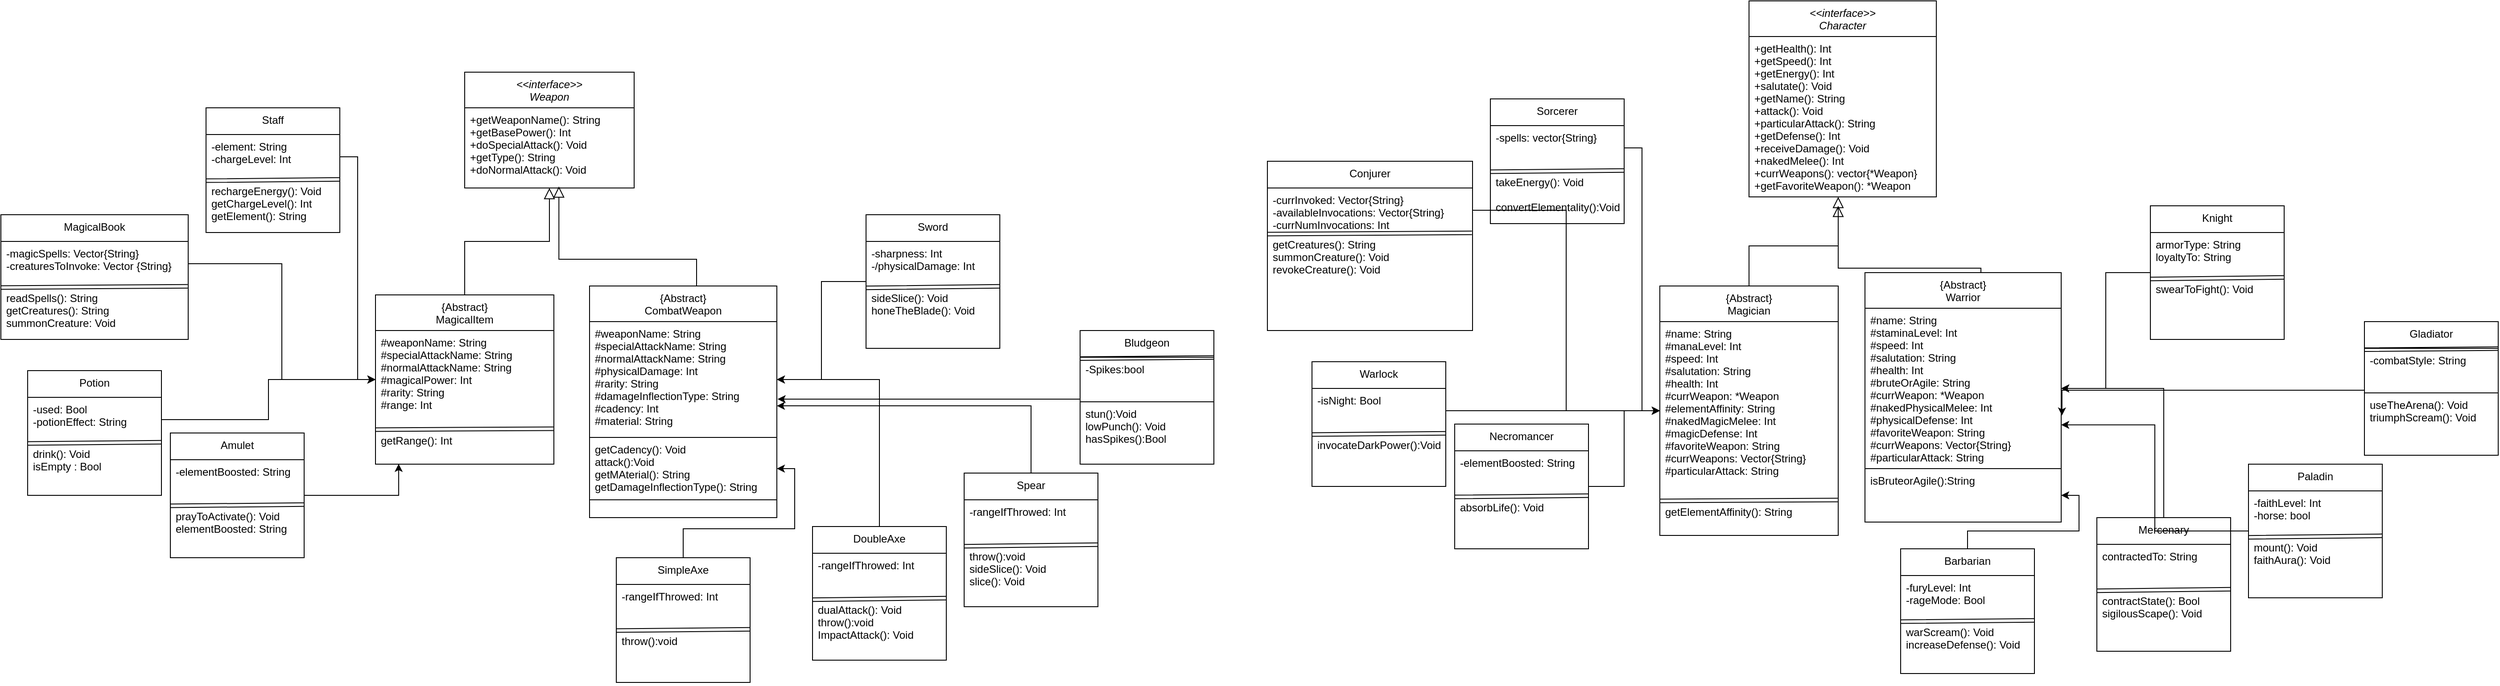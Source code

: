 <mxfile version="26.2.12">
  <diagram id="C5RBs43oDa-KdzZeNtuy" name="Page-1">
    <mxGraphModel dx="2889" dy="710" grid="1" gridSize="10" guides="1" tooltips="1" connect="1" arrows="1" fold="1" page="1" pageScale="1" pageWidth="827" pageHeight="1169" math="0" shadow="0">
      <root>
        <mxCell id="WIyWlLk6GJQsqaUBKTNV-0" />
        <mxCell id="WIyWlLk6GJQsqaUBKTNV-1" parent="WIyWlLk6GJQsqaUBKTNV-0" />
        <mxCell id="zkfFHV4jXpPFQw0GAbJ--0" value="&lt;&lt;interface&gt;&gt;&#xa;Weapon" style="swimlane;fontStyle=2;align=center;verticalAlign=top;childLayout=stackLayout;horizontal=1;startSize=40;horizontalStack=0;resizeParent=1;resizeLast=0;collapsible=1;marginBottom=0;rounded=0;shadow=0;strokeWidth=1;" parent="WIyWlLk6GJQsqaUBKTNV-1" vertex="1">
          <mxGeometry x="150" y="110" width="190" height="130" as="geometry">
            <mxRectangle x="230" y="140" width="160" height="26" as="alternateBounds" />
          </mxGeometry>
        </mxCell>
        <mxCell id="zkfFHV4jXpPFQw0GAbJ--1" value="+getWeaponName(): String&#xa;+getBasePower(): Int&#xa;+doSpecialAttack(): Void&#xa;+getType(): String&#xa;+doNormalAttack(): Void" style="text;align=left;verticalAlign=top;spacingLeft=4;spacingRight=4;overflow=hidden;rotatable=0;points=[[0,0.5],[1,0.5]];portConstraint=eastwest;" parent="zkfFHV4jXpPFQw0GAbJ--0" vertex="1">
          <mxGeometry y="40" width="190" height="90" as="geometry" />
        </mxCell>
        <mxCell id="zkfFHV4jXpPFQw0GAbJ--6" value="{Abstract}&#xa;MagicalItem" style="swimlane;fontStyle=0;align=center;verticalAlign=top;childLayout=stackLayout;horizontal=1;startSize=40;horizontalStack=0;resizeParent=1;resizeLast=0;collapsible=1;marginBottom=0;rounded=0;shadow=0;strokeWidth=1;" parent="WIyWlLk6GJQsqaUBKTNV-1" vertex="1">
          <mxGeometry x="50" y="360" width="200" height="190" as="geometry">
            <mxRectangle x="130" y="380" width="160" height="26" as="alternateBounds" />
          </mxGeometry>
        </mxCell>
        <mxCell id="zkfFHV4jXpPFQw0GAbJ--8" value="#weaponName: String&#xa;#specialAttackName: String&#xa;#normalAttackName: String&#xa;#magicalPower: Int&#xa;#rarity: String&#xa;#range: Int&#xa;" style="text;align=left;verticalAlign=top;spacingLeft=4;spacingRight=4;overflow=hidden;rotatable=0;points=[[0,0.5],[1,0.5]];portConstraint=eastwest;rounded=0;shadow=0;html=0;" parent="zkfFHV4jXpPFQw0GAbJ--6" vertex="1">
          <mxGeometry y="40" width="200" height="110" as="geometry" />
        </mxCell>
        <mxCell id="fiHjf8CpsCOwkjGCvEwX-5" value="" style="shape=link;html=1;rounded=0;entryX=0.997;entryY=0.006;entryDx=0;entryDy=0;entryPerimeter=0;exitX=0;exitY=0.03;exitDx=0;exitDy=0;exitPerimeter=0;" edge="1" parent="zkfFHV4jXpPFQw0GAbJ--6" source="fiHjf8CpsCOwkjGCvEwX-4" target="fiHjf8CpsCOwkjGCvEwX-4">
          <mxGeometry width="100" relative="1" as="geometry">
            <mxPoint x="30" y="149" as="sourcePoint" />
            <mxPoint x="130" y="149" as="targetPoint" />
          </mxGeometry>
        </mxCell>
        <mxCell id="fiHjf8CpsCOwkjGCvEwX-4" value="getRange(): Int" style="text;align=left;verticalAlign=top;spacingLeft=4;spacingRight=4;overflow=hidden;rotatable=0;points=[[0,0.5],[1,0.5]];portConstraint=eastwest;rounded=0;shadow=0;html=0;" vertex="1" parent="zkfFHV4jXpPFQw0GAbJ--6">
          <mxGeometry y="150" width="200" height="40" as="geometry" />
        </mxCell>
        <mxCell id="zkfFHV4jXpPFQw0GAbJ--12" value="" style="endArrow=block;endSize=10;endFill=0;shadow=0;strokeWidth=1;rounded=0;curved=0;edgeStyle=elbowEdgeStyle;elbow=vertical;" parent="WIyWlLk6GJQsqaUBKTNV-1" source="zkfFHV4jXpPFQw0GAbJ--6" target="zkfFHV4jXpPFQw0GAbJ--0" edge="1">
          <mxGeometry width="160" relative="1" as="geometry">
            <mxPoint x="200" y="203" as="sourcePoint" />
            <mxPoint x="200" y="203" as="targetPoint" />
          </mxGeometry>
        </mxCell>
        <mxCell id="zkfFHV4jXpPFQw0GAbJ--16" value="" style="endArrow=block;endSize=10;endFill=0;shadow=0;strokeWidth=1;rounded=0;curved=0;edgeStyle=elbowEdgeStyle;elbow=vertical;entryX=0.556;entryY=0.981;entryDx=0;entryDy=0;entryPerimeter=0;" parent="WIyWlLk6GJQsqaUBKTNV-1" target="zkfFHV4jXpPFQw0GAbJ--1" edge="1">
          <mxGeometry width="160" relative="1" as="geometry">
            <mxPoint x="410" y="360" as="sourcePoint" />
            <mxPoint x="310" y="271" as="targetPoint" />
            <Array as="points">
              <mxPoint x="300" y="320" />
            </Array>
          </mxGeometry>
        </mxCell>
        <mxCell id="fiHjf8CpsCOwkjGCvEwX-1" value="{Abstract}&#xa;CombatWeapon" style="swimlane;fontStyle=0;align=center;verticalAlign=top;childLayout=stackLayout;horizontal=1;startSize=40;horizontalStack=0;resizeParent=1;resizeLast=0;collapsible=1;marginBottom=0;rounded=0;shadow=0;strokeWidth=1;" vertex="1" parent="WIyWlLk6GJQsqaUBKTNV-1">
          <mxGeometry x="290" y="350" width="210" height="260" as="geometry">
            <mxRectangle x="130" y="380" width="160" height="26" as="alternateBounds" />
          </mxGeometry>
        </mxCell>
        <mxCell id="fiHjf8CpsCOwkjGCvEwX-2" value="#weaponName: String&#xa;#specialAttackName: String&#xa;#normalAttackName: String&#xa;#physicalDamage: Int&#xa;#rarity: String&#xa;#damageInflectionType: String&#xa;#cadency: Int&#xa;#material: String&#xa;" style="text;align=left;verticalAlign=top;spacingLeft=4;spacingRight=4;overflow=hidden;rotatable=0;points=[[0,0.5],[1,0.5]];portConstraint=eastwest;rounded=0;shadow=0;html=0;" vertex="1" parent="fiHjf8CpsCOwkjGCvEwX-1">
          <mxGeometry y="40" width="210" height="130" as="geometry" />
        </mxCell>
        <mxCell id="fiHjf8CpsCOwkjGCvEwX-6" value="getCadency(): Void&#xa;attack():Void&#xa;getMAterial(): String&#xa;getDamageInflectionType(): String&#xa;" style="text;align=left;verticalAlign=top;spacingLeft=4;spacingRight=4;overflow=hidden;rotatable=0;points=[[0,0.5],[1,0.5]];portConstraint=eastwest;rounded=0;shadow=0;html=0;strokeColor=default;" vertex="1" parent="fiHjf8CpsCOwkjGCvEwX-1">
          <mxGeometry y="170" width="210" height="70" as="geometry" />
        </mxCell>
        <mxCell id="fiHjf8CpsCOwkjGCvEwX-7" value="Staff" style="swimlane;fontStyle=0;align=center;verticalAlign=top;childLayout=stackLayout;horizontal=1;startSize=30;horizontalStack=0;resizeParent=1;resizeLast=0;collapsible=1;marginBottom=0;rounded=0;shadow=0;strokeWidth=1;" vertex="1" parent="WIyWlLk6GJQsqaUBKTNV-1">
          <mxGeometry x="-140" y="150" width="150" height="140" as="geometry">
            <mxRectangle x="130" y="380" width="160" height="26" as="alternateBounds" />
          </mxGeometry>
        </mxCell>
        <mxCell id="fiHjf8CpsCOwkjGCvEwX-8" value="-element: String&#xa;-chargeLevel: Int" style="text;align=left;verticalAlign=top;spacingLeft=4;spacingRight=4;overflow=hidden;rotatable=0;points=[[0,0.5],[1,0.5]];portConstraint=eastwest;rounded=0;shadow=0;html=0;" vertex="1" parent="fiHjf8CpsCOwkjGCvEwX-7">
          <mxGeometry y="30" width="150" height="50" as="geometry" />
        </mxCell>
        <mxCell id="fiHjf8CpsCOwkjGCvEwX-9" value="" style="shape=link;html=1;rounded=0;entryX=0.997;entryY=0.006;entryDx=0;entryDy=0;entryPerimeter=0;exitX=0;exitY=0.03;exitDx=0;exitDy=0;exitPerimeter=0;" edge="1" parent="fiHjf8CpsCOwkjGCvEwX-7" source="fiHjf8CpsCOwkjGCvEwX-10" target="fiHjf8CpsCOwkjGCvEwX-10">
          <mxGeometry width="100" relative="1" as="geometry">
            <mxPoint x="30" y="149" as="sourcePoint" />
            <mxPoint x="130" y="149" as="targetPoint" />
          </mxGeometry>
        </mxCell>
        <mxCell id="fiHjf8CpsCOwkjGCvEwX-10" value="rechargeEnergy(): Void&#xa;getChargeLevel(): Int&#xa;getElement(): String&#xa;" style="text;align=left;verticalAlign=top;spacingLeft=4;spacingRight=4;overflow=hidden;rotatable=0;points=[[0,0.5],[1,0.5]];portConstraint=eastwest;rounded=0;shadow=0;html=0;" vertex="1" parent="fiHjf8CpsCOwkjGCvEwX-7">
          <mxGeometry y="80" width="150" height="60" as="geometry" />
        </mxCell>
        <mxCell id="fiHjf8CpsCOwkjGCvEwX-11" style="edgeStyle=orthogonalEdgeStyle;rounded=0;orthogonalLoop=1;jettySize=auto;html=1;entryX=0;entryY=0.5;entryDx=0;entryDy=0;" edge="1" parent="WIyWlLk6GJQsqaUBKTNV-1" source="fiHjf8CpsCOwkjGCvEwX-8" target="zkfFHV4jXpPFQw0GAbJ--8">
          <mxGeometry relative="1" as="geometry" />
        </mxCell>
        <mxCell id="fiHjf8CpsCOwkjGCvEwX-12" value="MagicalBook" style="swimlane;fontStyle=0;align=center;verticalAlign=top;childLayout=stackLayout;horizontal=1;startSize=30;horizontalStack=0;resizeParent=1;resizeLast=0;collapsible=1;marginBottom=0;rounded=0;shadow=0;strokeWidth=1;" vertex="1" parent="WIyWlLk6GJQsqaUBKTNV-1">
          <mxGeometry x="-370" y="270" width="210" height="140" as="geometry">
            <mxRectangle x="130" y="380" width="160" height="26" as="alternateBounds" />
          </mxGeometry>
        </mxCell>
        <mxCell id="fiHjf8CpsCOwkjGCvEwX-13" value="-magicSpells: Vector{String}&#xa;-creaturesToInvoke: Vector {String}" style="text;align=left;verticalAlign=top;spacingLeft=4;spacingRight=4;overflow=hidden;rotatable=0;points=[[0,0.5],[1,0.5]];portConstraint=eastwest;rounded=0;shadow=0;html=0;" vertex="1" parent="fiHjf8CpsCOwkjGCvEwX-12">
          <mxGeometry y="30" width="210" height="50" as="geometry" />
        </mxCell>
        <mxCell id="fiHjf8CpsCOwkjGCvEwX-14" value="" style="shape=link;html=1;rounded=0;entryX=0.997;entryY=0.006;entryDx=0;entryDy=0;entryPerimeter=0;exitX=0;exitY=0.03;exitDx=0;exitDy=0;exitPerimeter=0;" edge="1" parent="fiHjf8CpsCOwkjGCvEwX-12" source="fiHjf8CpsCOwkjGCvEwX-15" target="fiHjf8CpsCOwkjGCvEwX-15">
          <mxGeometry width="100" relative="1" as="geometry">
            <mxPoint x="30" y="149" as="sourcePoint" />
            <mxPoint x="130" y="149" as="targetPoint" />
          </mxGeometry>
        </mxCell>
        <mxCell id="fiHjf8CpsCOwkjGCvEwX-15" value="readSpells(): String&#xa;getCreatures(): String&#xa;summonCreature: Void&#xa;" style="text;align=left;verticalAlign=top;spacingLeft=4;spacingRight=4;overflow=hidden;rotatable=0;points=[[0,0.5],[1,0.5]];portConstraint=eastwest;rounded=0;shadow=0;html=0;" vertex="1" parent="fiHjf8CpsCOwkjGCvEwX-12">
          <mxGeometry y="80" width="210" height="60" as="geometry" />
        </mxCell>
        <mxCell id="fiHjf8CpsCOwkjGCvEwX-16" value="Potion" style="swimlane;fontStyle=0;align=center;verticalAlign=top;childLayout=stackLayout;horizontal=1;startSize=30;horizontalStack=0;resizeParent=1;resizeLast=0;collapsible=1;marginBottom=0;rounded=0;shadow=0;strokeWidth=1;" vertex="1" parent="WIyWlLk6GJQsqaUBKTNV-1">
          <mxGeometry x="-340" y="445" width="150" height="140" as="geometry">
            <mxRectangle x="130" y="380" width="160" height="26" as="alternateBounds" />
          </mxGeometry>
        </mxCell>
        <mxCell id="fiHjf8CpsCOwkjGCvEwX-17" value="-used: Bool&#xa;-potionEffect: String" style="text;align=left;verticalAlign=top;spacingLeft=4;spacingRight=4;overflow=hidden;rotatable=0;points=[[0,0.5],[1,0.5]];portConstraint=eastwest;rounded=0;shadow=0;html=0;" vertex="1" parent="fiHjf8CpsCOwkjGCvEwX-16">
          <mxGeometry y="30" width="150" height="50" as="geometry" />
        </mxCell>
        <mxCell id="fiHjf8CpsCOwkjGCvEwX-18" value="" style="shape=link;html=1;rounded=0;entryX=0.997;entryY=0.006;entryDx=0;entryDy=0;entryPerimeter=0;exitX=0;exitY=0.03;exitDx=0;exitDy=0;exitPerimeter=0;" edge="1" parent="fiHjf8CpsCOwkjGCvEwX-16" source="fiHjf8CpsCOwkjGCvEwX-19" target="fiHjf8CpsCOwkjGCvEwX-19">
          <mxGeometry width="100" relative="1" as="geometry">
            <mxPoint x="30" y="149" as="sourcePoint" />
            <mxPoint x="130" y="149" as="targetPoint" />
          </mxGeometry>
        </mxCell>
        <mxCell id="fiHjf8CpsCOwkjGCvEwX-19" value="drink(): Void&#xa;isEmpty : Bool" style="text;align=left;verticalAlign=top;spacingLeft=4;spacingRight=4;overflow=hidden;rotatable=0;points=[[0,0.5],[1,0.5]];portConstraint=eastwest;rounded=0;shadow=0;html=0;" vertex="1" parent="fiHjf8CpsCOwkjGCvEwX-16">
          <mxGeometry y="80" width="150" height="60" as="geometry" />
        </mxCell>
        <mxCell id="fiHjf8CpsCOwkjGCvEwX-30" style="edgeStyle=orthogonalEdgeStyle;rounded=0;orthogonalLoop=1;jettySize=auto;html=1;entryX=0.13;entryY=0.992;entryDx=0;entryDy=0;entryPerimeter=0;" edge="1" parent="WIyWlLk6GJQsqaUBKTNV-1" source="fiHjf8CpsCOwkjGCvEwX-20" target="fiHjf8CpsCOwkjGCvEwX-4">
          <mxGeometry relative="1" as="geometry">
            <mxPoint x="130" y="560" as="targetPoint" />
          </mxGeometry>
        </mxCell>
        <mxCell id="fiHjf8CpsCOwkjGCvEwX-20" value="Amulet" style="swimlane;fontStyle=0;align=center;verticalAlign=top;childLayout=stackLayout;horizontal=1;startSize=30;horizontalStack=0;resizeParent=1;resizeLast=0;collapsible=1;marginBottom=0;rounded=0;shadow=0;strokeWidth=1;" vertex="1" parent="WIyWlLk6GJQsqaUBKTNV-1">
          <mxGeometry x="-180" y="515" width="150" height="140" as="geometry">
            <mxRectangle x="130" y="380" width="160" height="26" as="alternateBounds" />
          </mxGeometry>
        </mxCell>
        <mxCell id="fiHjf8CpsCOwkjGCvEwX-21" value="-elementBoosted: String" style="text;align=left;verticalAlign=top;spacingLeft=4;spacingRight=4;overflow=hidden;rotatable=0;points=[[0,0.5],[1,0.5]];portConstraint=eastwest;rounded=0;shadow=0;html=0;" vertex="1" parent="fiHjf8CpsCOwkjGCvEwX-20">
          <mxGeometry y="30" width="150" height="50" as="geometry" />
        </mxCell>
        <mxCell id="fiHjf8CpsCOwkjGCvEwX-22" value="" style="shape=link;html=1;rounded=0;entryX=0.997;entryY=0.006;entryDx=0;entryDy=0;entryPerimeter=0;exitX=0;exitY=0.03;exitDx=0;exitDy=0;exitPerimeter=0;" edge="1" parent="fiHjf8CpsCOwkjGCvEwX-20" source="fiHjf8CpsCOwkjGCvEwX-23" target="fiHjf8CpsCOwkjGCvEwX-23">
          <mxGeometry width="100" relative="1" as="geometry">
            <mxPoint x="30" y="149" as="sourcePoint" />
            <mxPoint x="130" y="149" as="targetPoint" />
          </mxGeometry>
        </mxCell>
        <mxCell id="fiHjf8CpsCOwkjGCvEwX-23" value="prayToActivate(): Void&#xa;elementBoosted: String" style="text;align=left;verticalAlign=top;spacingLeft=4;spacingRight=4;overflow=hidden;rotatable=0;points=[[0,0.5],[1,0.5]];portConstraint=eastwest;rounded=0;shadow=0;html=0;" vertex="1" parent="fiHjf8CpsCOwkjGCvEwX-20">
          <mxGeometry y="80" width="150" height="60" as="geometry" />
        </mxCell>
        <mxCell id="fiHjf8CpsCOwkjGCvEwX-54" value="" style="edgeStyle=orthogonalEdgeStyle;rounded=0;orthogonalLoop=1;jettySize=auto;html=1;" edge="1" parent="WIyWlLk6GJQsqaUBKTNV-1" source="fiHjf8CpsCOwkjGCvEwX-24" target="fiHjf8CpsCOwkjGCvEwX-6">
          <mxGeometry relative="1" as="geometry" />
        </mxCell>
        <mxCell id="fiHjf8CpsCOwkjGCvEwX-24" value="SimpleAxe" style="swimlane;fontStyle=0;align=center;verticalAlign=top;childLayout=stackLayout;horizontal=1;startSize=30;horizontalStack=0;resizeParent=1;resizeLast=0;collapsible=1;marginBottom=0;rounded=0;shadow=0;strokeWidth=1;" vertex="1" parent="WIyWlLk6GJQsqaUBKTNV-1">
          <mxGeometry x="320" y="655" width="150" height="140" as="geometry">
            <mxRectangle x="130" y="380" width="160" height="26" as="alternateBounds" />
          </mxGeometry>
        </mxCell>
        <mxCell id="fiHjf8CpsCOwkjGCvEwX-25" value="-rangeIfThrowed: Int" style="text;align=left;verticalAlign=top;spacingLeft=4;spacingRight=4;overflow=hidden;rotatable=0;points=[[0,0.5],[1,0.5]];portConstraint=eastwest;rounded=0;shadow=0;html=0;" vertex="1" parent="fiHjf8CpsCOwkjGCvEwX-24">
          <mxGeometry y="30" width="150" height="50" as="geometry" />
        </mxCell>
        <mxCell id="fiHjf8CpsCOwkjGCvEwX-26" value="" style="shape=link;html=1;rounded=0;entryX=0.997;entryY=0.006;entryDx=0;entryDy=0;entryPerimeter=0;exitX=0;exitY=0.03;exitDx=0;exitDy=0;exitPerimeter=0;" edge="1" parent="fiHjf8CpsCOwkjGCvEwX-24" source="fiHjf8CpsCOwkjGCvEwX-27" target="fiHjf8CpsCOwkjGCvEwX-27">
          <mxGeometry width="100" relative="1" as="geometry">
            <mxPoint x="30" y="149" as="sourcePoint" />
            <mxPoint x="130" y="149" as="targetPoint" />
          </mxGeometry>
        </mxCell>
        <mxCell id="fiHjf8CpsCOwkjGCvEwX-27" value="throw():void&#xa;" style="text;align=left;verticalAlign=top;spacingLeft=4;spacingRight=4;overflow=hidden;rotatable=0;points=[[0,0.5],[1,0.5]];portConstraint=eastwest;rounded=0;shadow=0;html=0;" vertex="1" parent="fiHjf8CpsCOwkjGCvEwX-24">
          <mxGeometry y="80" width="150" height="60" as="geometry" />
        </mxCell>
        <mxCell id="fiHjf8CpsCOwkjGCvEwX-28" style="edgeStyle=orthogonalEdgeStyle;rounded=0;orthogonalLoop=1;jettySize=auto;html=1;entryX=0;entryY=0.5;entryDx=0;entryDy=0;" edge="1" parent="WIyWlLk6GJQsqaUBKTNV-1" source="fiHjf8CpsCOwkjGCvEwX-13" target="zkfFHV4jXpPFQw0GAbJ--8">
          <mxGeometry relative="1" as="geometry" />
        </mxCell>
        <mxCell id="fiHjf8CpsCOwkjGCvEwX-29" style="edgeStyle=orthogonalEdgeStyle;rounded=0;orthogonalLoop=1;jettySize=auto;html=1;entryX=0;entryY=0.5;entryDx=0;entryDy=0;" edge="1" parent="WIyWlLk6GJQsqaUBKTNV-1" source="fiHjf8CpsCOwkjGCvEwX-17" target="zkfFHV4jXpPFQw0GAbJ--8">
          <mxGeometry relative="1" as="geometry" />
        </mxCell>
        <mxCell id="fiHjf8CpsCOwkjGCvEwX-36" style="edgeStyle=orthogonalEdgeStyle;rounded=0;orthogonalLoop=1;jettySize=auto;html=1;" edge="1" parent="WIyWlLk6GJQsqaUBKTNV-1" source="fiHjf8CpsCOwkjGCvEwX-32" target="fiHjf8CpsCOwkjGCvEwX-2">
          <mxGeometry relative="1" as="geometry" />
        </mxCell>
        <mxCell id="fiHjf8CpsCOwkjGCvEwX-32" value="DoubleAxe" style="swimlane;fontStyle=0;align=center;verticalAlign=top;childLayout=stackLayout;horizontal=1;startSize=30;horizontalStack=0;resizeParent=1;resizeLast=0;collapsible=1;marginBottom=0;rounded=0;shadow=0;strokeWidth=1;" vertex="1" parent="WIyWlLk6GJQsqaUBKTNV-1">
          <mxGeometry x="540" y="620" width="150" height="150" as="geometry">
            <mxRectangle x="130" y="380" width="160" height="26" as="alternateBounds" />
          </mxGeometry>
        </mxCell>
        <mxCell id="fiHjf8CpsCOwkjGCvEwX-33" value="-rangeIfThrowed: Int" style="text;align=left;verticalAlign=top;spacingLeft=4;spacingRight=4;overflow=hidden;rotatable=0;points=[[0,0.5],[1,0.5]];portConstraint=eastwest;rounded=0;shadow=0;html=0;" vertex="1" parent="fiHjf8CpsCOwkjGCvEwX-32">
          <mxGeometry y="30" width="150" height="50" as="geometry" />
        </mxCell>
        <mxCell id="fiHjf8CpsCOwkjGCvEwX-34" value="" style="shape=link;html=1;rounded=0;entryX=0.997;entryY=0.006;entryDx=0;entryDy=0;entryPerimeter=0;exitX=0;exitY=0.03;exitDx=0;exitDy=0;exitPerimeter=0;" edge="1" parent="fiHjf8CpsCOwkjGCvEwX-32" source="fiHjf8CpsCOwkjGCvEwX-35" target="fiHjf8CpsCOwkjGCvEwX-35">
          <mxGeometry width="100" relative="1" as="geometry">
            <mxPoint x="30" y="149" as="sourcePoint" />
            <mxPoint x="130" y="149" as="targetPoint" />
          </mxGeometry>
        </mxCell>
        <mxCell id="fiHjf8CpsCOwkjGCvEwX-35" value="dualAttack(): Void&#xa;throw():void&#xa;ImpactAttack(): Void&#xa;" style="text;align=left;verticalAlign=top;spacingLeft=4;spacingRight=4;overflow=hidden;rotatable=0;points=[[0,0.5],[1,0.5]];portConstraint=eastwest;rounded=0;shadow=0;html=0;" vertex="1" parent="fiHjf8CpsCOwkjGCvEwX-32">
          <mxGeometry y="80" width="150" height="70" as="geometry" />
        </mxCell>
        <mxCell id="fiHjf8CpsCOwkjGCvEwX-42" style="edgeStyle=orthogonalEdgeStyle;rounded=0;orthogonalLoop=1;jettySize=auto;html=1;entryX=1;entryY=0.5;entryDx=0;entryDy=0;" edge="1" parent="WIyWlLk6GJQsqaUBKTNV-1" source="fiHjf8CpsCOwkjGCvEwX-37" target="fiHjf8CpsCOwkjGCvEwX-2">
          <mxGeometry relative="1" as="geometry" />
        </mxCell>
        <mxCell id="fiHjf8CpsCOwkjGCvEwX-37" value="Sword" style="swimlane;fontStyle=0;align=center;verticalAlign=top;childLayout=stackLayout;horizontal=1;startSize=30;horizontalStack=0;resizeParent=1;resizeLast=0;collapsible=1;marginBottom=0;rounded=0;shadow=0;strokeWidth=1;" vertex="1" parent="WIyWlLk6GJQsqaUBKTNV-1">
          <mxGeometry x="600" y="270" width="150" height="150" as="geometry">
            <mxRectangle x="130" y="380" width="160" height="26" as="alternateBounds" />
          </mxGeometry>
        </mxCell>
        <mxCell id="fiHjf8CpsCOwkjGCvEwX-38" value="-sharpness: Int&#xa;-/physicalDamage: Int" style="text;align=left;verticalAlign=top;spacingLeft=4;spacingRight=4;overflow=hidden;rotatable=0;points=[[0,0.5],[1,0.5]];portConstraint=eastwest;rounded=0;shadow=0;html=0;" vertex="1" parent="fiHjf8CpsCOwkjGCvEwX-37">
          <mxGeometry y="30" width="150" height="50" as="geometry" />
        </mxCell>
        <mxCell id="fiHjf8CpsCOwkjGCvEwX-39" value="" style="shape=link;html=1;rounded=0;entryX=0.997;entryY=0.006;entryDx=0;entryDy=0;entryPerimeter=0;exitX=0;exitY=0.03;exitDx=0;exitDy=0;exitPerimeter=0;" edge="1" parent="fiHjf8CpsCOwkjGCvEwX-37" source="fiHjf8CpsCOwkjGCvEwX-40" target="fiHjf8CpsCOwkjGCvEwX-40">
          <mxGeometry width="100" relative="1" as="geometry">
            <mxPoint x="30" y="149" as="sourcePoint" />
            <mxPoint x="130" y="149" as="targetPoint" />
          </mxGeometry>
        </mxCell>
        <mxCell id="fiHjf8CpsCOwkjGCvEwX-40" value="sideSlice(): Void&#xa;honeTheBlade(): Void&#xa;" style="text;align=left;verticalAlign=top;spacingLeft=4;spacingRight=4;overflow=hidden;rotatable=0;points=[[0,0.5],[1,0.5]];portConstraint=eastwest;rounded=0;shadow=0;html=0;" vertex="1" parent="fiHjf8CpsCOwkjGCvEwX-37">
          <mxGeometry y="80" width="150" height="70" as="geometry" />
        </mxCell>
        <mxCell id="fiHjf8CpsCOwkjGCvEwX-44" value="Spear" style="swimlane;fontStyle=0;align=center;verticalAlign=top;childLayout=stackLayout;horizontal=1;startSize=30;horizontalStack=0;resizeParent=1;resizeLast=0;collapsible=1;marginBottom=0;rounded=0;shadow=0;strokeWidth=1;" vertex="1" parent="WIyWlLk6GJQsqaUBKTNV-1">
          <mxGeometry x="710" y="560" width="150" height="150" as="geometry">
            <mxRectangle x="130" y="380" width="160" height="26" as="alternateBounds" />
          </mxGeometry>
        </mxCell>
        <mxCell id="fiHjf8CpsCOwkjGCvEwX-45" value="-rangeIfThrowed: Int&#xa;" style="text;align=left;verticalAlign=top;spacingLeft=4;spacingRight=4;overflow=hidden;rotatable=0;points=[[0,0.5],[1,0.5]];portConstraint=eastwest;rounded=0;shadow=0;html=0;" vertex="1" parent="fiHjf8CpsCOwkjGCvEwX-44">
          <mxGeometry y="30" width="150" height="50" as="geometry" />
        </mxCell>
        <mxCell id="fiHjf8CpsCOwkjGCvEwX-46" value="" style="shape=link;html=1;rounded=0;entryX=0.997;entryY=0.006;entryDx=0;entryDy=0;entryPerimeter=0;exitX=0;exitY=0.03;exitDx=0;exitDy=0;exitPerimeter=0;" edge="1" parent="fiHjf8CpsCOwkjGCvEwX-44" source="fiHjf8CpsCOwkjGCvEwX-47" target="fiHjf8CpsCOwkjGCvEwX-47">
          <mxGeometry width="100" relative="1" as="geometry">
            <mxPoint x="30" y="149" as="sourcePoint" />
            <mxPoint x="130" y="149" as="targetPoint" />
          </mxGeometry>
        </mxCell>
        <mxCell id="fiHjf8CpsCOwkjGCvEwX-47" value="throw():void&#xa;sideSlice(): Void&#xa;slice(): Void&#xa;" style="text;align=left;verticalAlign=top;spacingLeft=4;spacingRight=4;overflow=hidden;rotatable=0;points=[[0,0.5],[1,0.5]];portConstraint=eastwest;rounded=0;shadow=0;html=0;" vertex="1" parent="fiHjf8CpsCOwkjGCvEwX-44">
          <mxGeometry y="80" width="150" height="70" as="geometry" />
        </mxCell>
        <mxCell id="fiHjf8CpsCOwkjGCvEwX-48" style="edgeStyle=orthogonalEdgeStyle;rounded=0;orthogonalLoop=1;jettySize=auto;html=1;entryX=1;entryY=0.727;entryDx=0;entryDy=0;entryPerimeter=0;" edge="1" parent="WIyWlLk6GJQsqaUBKTNV-1" source="fiHjf8CpsCOwkjGCvEwX-44" target="fiHjf8CpsCOwkjGCvEwX-2">
          <mxGeometry relative="1" as="geometry" />
        </mxCell>
        <mxCell id="fiHjf8CpsCOwkjGCvEwX-49" value="Bludgeon" style="swimlane;fontStyle=0;align=center;verticalAlign=top;childLayout=stackLayout;horizontal=1;startSize=30;horizontalStack=0;resizeParent=1;resizeLast=0;collapsible=1;marginBottom=0;rounded=0;shadow=0;strokeWidth=1;" vertex="1" parent="WIyWlLk6GJQsqaUBKTNV-1">
          <mxGeometry x="840" y="400" width="150" height="150" as="geometry">
            <mxRectangle x="130" y="380" width="160" height="26" as="alternateBounds" />
          </mxGeometry>
        </mxCell>
        <mxCell id="fiHjf8CpsCOwkjGCvEwX-51" value="" style="shape=link;html=1;rounded=0;entryX=0.997;entryY=0.006;entryDx=0;entryDy=0;entryPerimeter=0;exitX=0;exitY=0.03;exitDx=0;exitDy=0;exitPerimeter=0;" edge="1" parent="fiHjf8CpsCOwkjGCvEwX-49" source="fiHjf8CpsCOwkjGCvEwX-52" target="fiHjf8CpsCOwkjGCvEwX-52">
          <mxGeometry width="100" relative="1" as="geometry">
            <mxPoint x="30" y="149" as="sourcePoint" />
            <mxPoint x="130" y="149" as="targetPoint" />
          </mxGeometry>
        </mxCell>
        <mxCell id="fiHjf8CpsCOwkjGCvEwX-52" value="-Spikes:bool" style="text;align=left;verticalAlign=top;spacingLeft=4;spacingRight=4;overflow=hidden;rotatable=0;points=[[0,0.5],[1,0.5]];portConstraint=eastwest;rounded=0;shadow=0;html=0;" vertex="1" parent="fiHjf8CpsCOwkjGCvEwX-49">
          <mxGeometry y="30" width="150" height="50" as="geometry" />
        </mxCell>
        <mxCell id="fiHjf8CpsCOwkjGCvEwX-57" value="stun():Void&#xa;lowPunch(): Void&#xa;hasSpikes():Bool&#xa;" style="text;align=left;verticalAlign=top;spacingLeft=4;spacingRight=4;overflow=hidden;rotatable=0;points=[[0,0.5],[1,0.5]];portConstraint=eastwest;rounded=0;shadow=0;html=0;strokeColor=default;" vertex="1" parent="fiHjf8CpsCOwkjGCvEwX-49">
          <mxGeometry y="80" width="150" height="70" as="geometry" />
        </mxCell>
        <mxCell id="fiHjf8CpsCOwkjGCvEwX-56" style="edgeStyle=orthogonalEdgeStyle;rounded=0;orthogonalLoop=1;jettySize=auto;html=1;entryX=1.004;entryY=0.669;entryDx=0;entryDy=0;entryPerimeter=0;" edge="1" parent="WIyWlLk6GJQsqaUBKTNV-1" source="fiHjf8CpsCOwkjGCvEwX-49" target="fiHjf8CpsCOwkjGCvEwX-2">
          <mxGeometry relative="1" as="geometry">
            <Array as="points">
              <mxPoint x="810" y="477" />
              <mxPoint x="810" y="477" />
            </Array>
          </mxGeometry>
        </mxCell>
        <mxCell id="fiHjf8CpsCOwkjGCvEwX-58" value="&lt;&lt;interface&gt;&gt;&#xa;Character" style="swimlane;fontStyle=2;align=center;verticalAlign=top;childLayout=stackLayout;horizontal=1;startSize=40;horizontalStack=0;resizeParent=1;resizeLast=0;collapsible=1;marginBottom=0;rounded=0;shadow=0;strokeWidth=1;" vertex="1" parent="WIyWlLk6GJQsqaUBKTNV-1">
          <mxGeometry x="1590" y="30" width="210" height="220" as="geometry">
            <mxRectangle x="230" y="140" width="160" height="26" as="alternateBounds" />
          </mxGeometry>
        </mxCell>
        <mxCell id="fiHjf8CpsCOwkjGCvEwX-59" value="+getHealth(): Int&#xa;+getSpeed(): Int&#xa;+getEnergy(): Int&#xa;+salutate(): Void&#xa;+getName(): String&#xa;+attack(): Void&#xa;+particularAttack(): String&#xa;+getDefense(): Int&#xa;+receiveDamage(): Void&#xa;+nakedMelee(): Int&#xa;+currWeapons(): vector{*Weapon}&#xa;+getFavoriteWeapon(): *Weapon" style="text;align=left;verticalAlign=top;spacingLeft=4;spacingRight=4;overflow=hidden;rotatable=0;points=[[0,0.5],[1,0.5]];portConstraint=eastwest;" vertex="1" parent="fiHjf8CpsCOwkjGCvEwX-58">
          <mxGeometry y="40" width="210" height="180" as="geometry" />
        </mxCell>
        <mxCell id="fiHjf8CpsCOwkjGCvEwX-60" value="{Abstract}&#xa;Magician" style="swimlane;fontStyle=0;align=center;verticalAlign=top;childLayout=stackLayout;horizontal=1;startSize=40;horizontalStack=0;resizeParent=1;resizeLast=0;collapsible=1;marginBottom=0;rounded=0;shadow=0;strokeWidth=1;" vertex="1" parent="WIyWlLk6GJQsqaUBKTNV-1">
          <mxGeometry x="1490" y="350" width="200" height="280" as="geometry">
            <mxRectangle x="130" y="380" width="160" height="26" as="alternateBounds" />
          </mxGeometry>
        </mxCell>
        <mxCell id="fiHjf8CpsCOwkjGCvEwX-61" value="#name: String&#xa;#manaLevel: Int&#xa;#speed: Int&#xa;#salutation: String&#xa;#health: Int&#xa;#currWeapon: *Weapon&#xa;#elementAffinity: String&#xa;#nakedMagicMelee: Int&#xa;#magicDefense: Int&#xa;#favoriteWeapon: String&#xa;#currWeapons: Vector{String}&#xa;#particularAttack: String" style="text;align=left;verticalAlign=top;spacingLeft=4;spacingRight=4;overflow=hidden;rotatable=0;points=[[0,0.5],[1,0.5]];portConstraint=eastwest;rounded=0;shadow=0;html=0;" vertex="1" parent="fiHjf8CpsCOwkjGCvEwX-60">
          <mxGeometry y="40" width="200" height="200" as="geometry" />
        </mxCell>
        <mxCell id="fiHjf8CpsCOwkjGCvEwX-62" value="" style="shape=link;html=1;rounded=0;entryX=0.997;entryY=0.006;entryDx=0;entryDy=0;entryPerimeter=0;exitX=0;exitY=0.03;exitDx=0;exitDy=0;exitPerimeter=0;" edge="1" parent="fiHjf8CpsCOwkjGCvEwX-60" source="fiHjf8CpsCOwkjGCvEwX-63" target="fiHjf8CpsCOwkjGCvEwX-63">
          <mxGeometry width="100" relative="1" as="geometry">
            <mxPoint x="30" y="149" as="sourcePoint" />
            <mxPoint x="130" y="149" as="targetPoint" />
          </mxGeometry>
        </mxCell>
        <mxCell id="fiHjf8CpsCOwkjGCvEwX-63" value="getElementAffinity(): String" style="text;align=left;verticalAlign=top;spacingLeft=4;spacingRight=4;overflow=hidden;rotatable=0;points=[[0,0.5],[1,0.5]];portConstraint=eastwest;rounded=0;shadow=0;html=0;" vertex="1" parent="fiHjf8CpsCOwkjGCvEwX-60">
          <mxGeometry y="240" width="200" height="40" as="geometry" />
        </mxCell>
        <mxCell id="fiHjf8CpsCOwkjGCvEwX-64" value="" style="endArrow=block;endSize=10;endFill=0;shadow=0;strokeWidth=1;rounded=0;curved=0;edgeStyle=elbowEdgeStyle;elbow=vertical;" edge="1" parent="WIyWlLk6GJQsqaUBKTNV-1" source="fiHjf8CpsCOwkjGCvEwX-60">
          <mxGeometry width="160" relative="1" as="geometry">
            <mxPoint x="1640" y="193" as="sourcePoint" />
            <mxPoint x="1690" y="260" as="targetPoint" />
          </mxGeometry>
        </mxCell>
        <mxCell id="fiHjf8CpsCOwkjGCvEwX-65" value="" style="endArrow=block;endSize=10;endFill=0;shadow=0;strokeWidth=1;rounded=0;curved=0;edgeStyle=elbowEdgeStyle;elbow=vertical;" edge="1" parent="WIyWlLk6GJQsqaUBKTNV-1">
          <mxGeometry width="160" relative="1" as="geometry">
            <mxPoint x="1850" y="370" as="sourcePoint" />
            <mxPoint x="1690" y="250" as="targetPoint" />
            <Array as="points">
              <mxPoint x="1740" y="330" />
            </Array>
          </mxGeometry>
        </mxCell>
        <mxCell id="fiHjf8CpsCOwkjGCvEwX-66" value="{Abstract}&#xa;Warrior" style="swimlane;fontStyle=0;align=center;verticalAlign=top;childLayout=stackLayout;horizontal=1;startSize=40;horizontalStack=0;resizeParent=1;resizeLast=0;collapsible=1;marginBottom=0;rounded=0;shadow=0;strokeWidth=1;" vertex="1" parent="WIyWlLk6GJQsqaUBKTNV-1">
          <mxGeometry x="1720" y="335" width="220" height="280" as="geometry">
            <mxRectangle x="130" y="380" width="160" height="26" as="alternateBounds" />
          </mxGeometry>
        </mxCell>
        <mxCell id="fiHjf8CpsCOwkjGCvEwX-67" value="#name: String&#xa;#staminaLevel: Int&#xa;#speed: Int&#xa;#salutation: String&#xa;#health: Int&#xa;#bruteOrAgile: String&#xa;#currWeapon: *Weapon&#xa;#nakedPhysicalMelee: Int&#xa;#physicalDefense: Int&#xa;#favoriteWeapon: String&#xa;#currWeapons: Vector{String}&#xa;#particularAttack: String" style="text;align=left;verticalAlign=top;spacingLeft=4;spacingRight=4;overflow=hidden;rotatable=0;points=[[0,0.5],[1,0.5]];portConstraint=eastwest;rounded=0;shadow=0;html=0;" vertex="1" parent="fiHjf8CpsCOwkjGCvEwX-66">
          <mxGeometry y="40" width="220" height="180" as="geometry" />
        </mxCell>
        <mxCell id="fiHjf8CpsCOwkjGCvEwX-68" value="isBruteorAgile():String&#xa;" style="text;align=left;verticalAlign=top;spacingLeft=4;spacingRight=4;overflow=hidden;rotatable=0;points=[[0,0.5],[1,0.5]];portConstraint=eastwest;rounded=0;shadow=0;html=0;strokeColor=default;" vertex="1" parent="fiHjf8CpsCOwkjGCvEwX-66">
          <mxGeometry y="220" width="220" height="60" as="geometry" />
        </mxCell>
        <mxCell id="fiHjf8CpsCOwkjGCvEwX-69" value="Sorcerer" style="swimlane;fontStyle=0;align=center;verticalAlign=top;childLayout=stackLayout;horizontal=1;startSize=30;horizontalStack=0;resizeParent=1;resizeLast=0;collapsible=1;marginBottom=0;rounded=0;shadow=0;strokeWidth=1;" vertex="1" parent="WIyWlLk6GJQsqaUBKTNV-1">
          <mxGeometry x="1300" y="140" width="150" height="140" as="geometry">
            <mxRectangle x="130" y="380" width="160" height="26" as="alternateBounds" />
          </mxGeometry>
        </mxCell>
        <mxCell id="fiHjf8CpsCOwkjGCvEwX-70" value="-spells: vector{String}" style="text;align=left;verticalAlign=top;spacingLeft=4;spacingRight=4;overflow=hidden;rotatable=0;points=[[0,0.5],[1,0.5]];portConstraint=eastwest;rounded=0;shadow=0;html=0;" vertex="1" parent="fiHjf8CpsCOwkjGCvEwX-69">
          <mxGeometry y="30" width="150" height="50" as="geometry" />
        </mxCell>
        <mxCell id="fiHjf8CpsCOwkjGCvEwX-71" value="" style="shape=link;html=1;rounded=0;entryX=0.997;entryY=0.006;entryDx=0;entryDy=0;entryPerimeter=0;exitX=0;exitY=0.03;exitDx=0;exitDy=0;exitPerimeter=0;" edge="1" parent="fiHjf8CpsCOwkjGCvEwX-69" source="fiHjf8CpsCOwkjGCvEwX-72" target="fiHjf8CpsCOwkjGCvEwX-72">
          <mxGeometry width="100" relative="1" as="geometry">
            <mxPoint x="30" y="149" as="sourcePoint" />
            <mxPoint x="130" y="149" as="targetPoint" />
          </mxGeometry>
        </mxCell>
        <mxCell id="fiHjf8CpsCOwkjGCvEwX-72" value="takeEnergy(): Void&#xa;&#xa;convertElementality():Void" style="text;align=left;verticalAlign=top;spacingLeft=4;spacingRight=4;overflow=hidden;rotatable=0;points=[[0,0.5],[1,0.5]];portConstraint=eastwest;rounded=0;shadow=0;html=0;" vertex="1" parent="fiHjf8CpsCOwkjGCvEwX-69">
          <mxGeometry y="80" width="150" height="60" as="geometry" />
        </mxCell>
        <mxCell id="fiHjf8CpsCOwkjGCvEwX-73" style="edgeStyle=orthogonalEdgeStyle;rounded=0;orthogonalLoop=1;jettySize=auto;html=1;entryX=0;entryY=0.5;entryDx=0;entryDy=0;" edge="1" parent="WIyWlLk6GJQsqaUBKTNV-1" source="fiHjf8CpsCOwkjGCvEwX-70" target="fiHjf8CpsCOwkjGCvEwX-61">
          <mxGeometry relative="1" as="geometry" />
        </mxCell>
        <mxCell id="fiHjf8CpsCOwkjGCvEwX-74" value="Conjurer" style="swimlane;fontStyle=0;align=center;verticalAlign=top;childLayout=stackLayout;horizontal=1;startSize=30;horizontalStack=0;resizeParent=1;resizeLast=0;collapsible=1;marginBottom=0;rounded=0;shadow=0;strokeWidth=1;" vertex="1" parent="WIyWlLk6GJQsqaUBKTNV-1">
          <mxGeometry x="1050" y="210" width="230" height="190" as="geometry">
            <mxRectangle x="130" y="380" width="160" height="26" as="alternateBounds" />
          </mxGeometry>
        </mxCell>
        <mxCell id="fiHjf8CpsCOwkjGCvEwX-75" value="-currInvoked: Vector{String}&#xa;-availableInvocations: Vector{String}&#xa;-currNumInvocations: Int" style="text;align=left;verticalAlign=top;spacingLeft=4;spacingRight=4;overflow=hidden;rotatable=0;points=[[0,0.5],[1,0.5]];portConstraint=eastwest;rounded=0;shadow=0;html=0;" vertex="1" parent="fiHjf8CpsCOwkjGCvEwX-74">
          <mxGeometry y="30" width="230" height="50" as="geometry" />
        </mxCell>
        <mxCell id="fiHjf8CpsCOwkjGCvEwX-76" value="" style="shape=link;html=1;rounded=0;entryX=0.997;entryY=0.006;entryDx=0;entryDy=0;entryPerimeter=0;exitX=0;exitY=0.03;exitDx=0;exitDy=0;exitPerimeter=0;" edge="1" parent="fiHjf8CpsCOwkjGCvEwX-74" source="fiHjf8CpsCOwkjGCvEwX-77" target="fiHjf8CpsCOwkjGCvEwX-77">
          <mxGeometry width="100" relative="1" as="geometry">
            <mxPoint x="30" y="149" as="sourcePoint" />
            <mxPoint x="130" y="149" as="targetPoint" />
          </mxGeometry>
        </mxCell>
        <mxCell id="fiHjf8CpsCOwkjGCvEwX-77" value="getCreatures(): String&#xa;summonCreature(): Void&#xa;revokeCreature(): Void&#xa;" style="text;align=left;verticalAlign=top;spacingLeft=4;spacingRight=4;overflow=hidden;rotatable=0;points=[[0,0.5],[1,0.5]];portConstraint=eastwest;rounded=0;shadow=0;html=0;" vertex="1" parent="fiHjf8CpsCOwkjGCvEwX-74">
          <mxGeometry y="80" width="230" height="60" as="geometry" />
        </mxCell>
        <mxCell id="fiHjf8CpsCOwkjGCvEwX-78" value="Warlock" style="swimlane;fontStyle=0;align=center;verticalAlign=top;childLayout=stackLayout;horizontal=1;startSize=30;horizontalStack=0;resizeParent=1;resizeLast=0;collapsible=1;marginBottom=0;rounded=0;shadow=0;strokeWidth=1;" vertex="1" parent="WIyWlLk6GJQsqaUBKTNV-1">
          <mxGeometry x="1100" y="435" width="150" height="140" as="geometry">
            <mxRectangle x="130" y="380" width="160" height="26" as="alternateBounds" />
          </mxGeometry>
        </mxCell>
        <mxCell id="fiHjf8CpsCOwkjGCvEwX-79" value="-isNight: Bool" style="text;align=left;verticalAlign=top;spacingLeft=4;spacingRight=4;overflow=hidden;rotatable=0;points=[[0,0.5],[1,0.5]];portConstraint=eastwest;rounded=0;shadow=0;html=0;" vertex="1" parent="fiHjf8CpsCOwkjGCvEwX-78">
          <mxGeometry y="30" width="150" height="50" as="geometry" />
        </mxCell>
        <mxCell id="fiHjf8CpsCOwkjGCvEwX-80" value="" style="shape=link;html=1;rounded=0;entryX=0.997;entryY=0.006;entryDx=0;entryDy=0;entryPerimeter=0;exitX=0;exitY=0.03;exitDx=0;exitDy=0;exitPerimeter=0;" edge="1" parent="fiHjf8CpsCOwkjGCvEwX-78" source="fiHjf8CpsCOwkjGCvEwX-81" target="fiHjf8CpsCOwkjGCvEwX-81">
          <mxGeometry width="100" relative="1" as="geometry">
            <mxPoint x="30" y="149" as="sourcePoint" />
            <mxPoint x="130" y="149" as="targetPoint" />
          </mxGeometry>
        </mxCell>
        <mxCell id="fiHjf8CpsCOwkjGCvEwX-81" value="invocateDarkPower():Void" style="text;align=left;verticalAlign=top;spacingLeft=4;spacingRight=4;overflow=hidden;rotatable=0;points=[[0,0.5],[1,0.5]];portConstraint=eastwest;rounded=0;shadow=0;html=0;" vertex="1" parent="fiHjf8CpsCOwkjGCvEwX-78">
          <mxGeometry y="80" width="150" height="60" as="geometry" />
        </mxCell>
        <mxCell id="fiHjf8CpsCOwkjGCvEwX-82" style="edgeStyle=orthogonalEdgeStyle;rounded=0;orthogonalLoop=1;jettySize=auto;html=1;entryX=0;entryY=0.5;entryDx=0;entryDy=0;" edge="1" parent="WIyWlLk6GJQsqaUBKTNV-1" source="fiHjf8CpsCOwkjGCvEwX-83" target="fiHjf8CpsCOwkjGCvEwX-61">
          <mxGeometry relative="1" as="geometry">
            <mxPoint x="1516" y="540" as="targetPoint" />
          </mxGeometry>
        </mxCell>
        <mxCell id="fiHjf8CpsCOwkjGCvEwX-83" value="Necromancer" style="swimlane;fontStyle=0;align=center;verticalAlign=top;childLayout=stackLayout;horizontal=1;startSize=30;horizontalStack=0;resizeParent=1;resizeLast=0;collapsible=1;marginBottom=0;rounded=0;shadow=0;strokeWidth=1;" vertex="1" parent="WIyWlLk6GJQsqaUBKTNV-1">
          <mxGeometry x="1260" y="505" width="150" height="140" as="geometry">
            <mxRectangle x="130" y="380" width="160" height="26" as="alternateBounds" />
          </mxGeometry>
        </mxCell>
        <mxCell id="fiHjf8CpsCOwkjGCvEwX-84" value="-elementBoosted: String&#xa;" style="text;align=left;verticalAlign=top;spacingLeft=4;spacingRight=4;overflow=hidden;rotatable=0;points=[[0,0.5],[1,0.5]];portConstraint=eastwest;rounded=0;shadow=0;html=0;" vertex="1" parent="fiHjf8CpsCOwkjGCvEwX-83">
          <mxGeometry y="30" width="150" height="50" as="geometry" />
        </mxCell>
        <mxCell id="fiHjf8CpsCOwkjGCvEwX-85" value="" style="shape=link;html=1;rounded=0;entryX=0.997;entryY=0.006;entryDx=0;entryDy=0;entryPerimeter=0;exitX=0;exitY=0.03;exitDx=0;exitDy=0;exitPerimeter=0;" edge="1" parent="fiHjf8CpsCOwkjGCvEwX-83" source="fiHjf8CpsCOwkjGCvEwX-86" target="fiHjf8CpsCOwkjGCvEwX-86">
          <mxGeometry width="100" relative="1" as="geometry">
            <mxPoint x="30" y="149" as="sourcePoint" />
            <mxPoint x="130" y="149" as="targetPoint" />
          </mxGeometry>
        </mxCell>
        <mxCell id="fiHjf8CpsCOwkjGCvEwX-86" value="absorbLife(): Void&#xa;" style="text;align=left;verticalAlign=top;spacingLeft=4;spacingRight=4;overflow=hidden;rotatable=0;points=[[0,0.5],[1,0.5]];portConstraint=eastwest;rounded=0;shadow=0;html=0;" vertex="1" parent="fiHjf8CpsCOwkjGCvEwX-83">
          <mxGeometry y="80" width="150" height="60" as="geometry" />
        </mxCell>
        <mxCell id="fiHjf8CpsCOwkjGCvEwX-87" value="" style="edgeStyle=orthogonalEdgeStyle;rounded=0;orthogonalLoop=1;jettySize=auto;html=1;" edge="1" parent="WIyWlLk6GJQsqaUBKTNV-1" source="fiHjf8CpsCOwkjGCvEwX-88" target="fiHjf8CpsCOwkjGCvEwX-68">
          <mxGeometry relative="1" as="geometry" />
        </mxCell>
        <mxCell id="fiHjf8CpsCOwkjGCvEwX-88" value="Barbarian" style="swimlane;fontStyle=0;align=center;verticalAlign=top;childLayout=stackLayout;horizontal=1;startSize=30;horizontalStack=0;resizeParent=1;resizeLast=0;collapsible=1;marginBottom=0;rounded=0;shadow=0;strokeWidth=1;" vertex="1" parent="WIyWlLk6GJQsqaUBKTNV-1">
          <mxGeometry x="1760" y="645" width="150" height="140" as="geometry">
            <mxRectangle x="130" y="380" width="160" height="26" as="alternateBounds" />
          </mxGeometry>
        </mxCell>
        <mxCell id="fiHjf8CpsCOwkjGCvEwX-89" value="-furyLevel: Int&#xa;-rageMode: Bool" style="text;align=left;verticalAlign=top;spacingLeft=4;spacingRight=4;overflow=hidden;rotatable=0;points=[[0,0.5],[1,0.5]];portConstraint=eastwest;rounded=0;shadow=0;html=0;" vertex="1" parent="fiHjf8CpsCOwkjGCvEwX-88">
          <mxGeometry y="30" width="150" height="50" as="geometry" />
        </mxCell>
        <mxCell id="fiHjf8CpsCOwkjGCvEwX-90" value="" style="shape=link;html=1;rounded=0;entryX=0.997;entryY=0.006;entryDx=0;entryDy=0;entryPerimeter=0;exitX=0;exitY=0.03;exitDx=0;exitDy=0;exitPerimeter=0;" edge="1" parent="fiHjf8CpsCOwkjGCvEwX-88" source="fiHjf8CpsCOwkjGCvEwX-91" target="fiHjf8CpsCOwkjGCvEwX-91">
          <mxGeometry width="100" relative="1" as="geometry">
            <mxPoint x="30" y="149" as="sourcePoint" />
            <mxPoint x="130" y="149" as="targetPoint" />
          </mxGeometry>
        </mxCell>
        <mxCell id="fiHjf8CpsCOwkjGCvEwX-91" value="warScream(): Void&#xa;increaseDefense(): Void" style="text;align=left;verticalAlign=top;spacingLeft=4;spacingRight=4;overflow=hidden;rotatable=0;points=[[0,0.5],[1,0.5]];portConstraint=eastwest;rounded=0;shadow=0;html=0;" vertex="1" parent="fiHjf8CpsCOwkjGCvEwX-88">
          <mxGeometry y="80" width="150" height="60" as="geometry" />
        </mxCell>
        <mxCell id="fiHjf8CpsCOwkjGCvEwX-92" style="edgeStyle=orthogonalEdgeStyle;rounded=0;orthogonalLoop=1;jettySize=auto;html=1;entryX=0;entryY=0.5;entryDx=0;entryDy=0;" edge="1" parent="WIyWlLk6GJQsqaUBKTNV-1" source="fiHjf8CpsCOwkjGCvEwX-75" target="fiHjf8CpsCOwkjGCvEwX-61">
          <mxGeometry relative="1" as="geometry" />
        </mxCell>
        <mxCell id="fiHjf8CpsCOwkjGCvEwX-93" style="edgeStyle=orthogonalEdgeStyle;rounded=0;orthogonalLoop=1;jettySize=auto;html=1;entryX=0;entryY=0.5;entryDx=0;entryDy=0;" edge="1" parent="WIyWlLk6GJQsqaUBKTNV-1" source="fiHjf8CpsCOwkjGCvEwX-79" target="fiHjf8CpsCOwkjGCvEwX-61">
          <mxGeometry relative="1" as="geometry" />
        </mxCell>
        <mxCell id="fiHjf8CpsCOwkjGCvEwX-94" style="edgeStyle=orthogonalEdgeStyle;rounded=0;orthogonalLoop=1;jettySize=auto;html=1;" edge="1" parent="WIyWlLk6GJQsqaUBKTNV-1" source="fiHjf8CpsCOwkjGCvEwX-95" target="fiHjf8CpsCOwkjGCvEwX-67">
          <mxGeometry relative="1" as="geometry" />
        </mxCell>
        <mxCell id="fiHjf8CpsCOwkjGCvEwX-95" value="Mercenary" style="swimlane;fontStyle=0;align=center;verticalAlign=top;childLayout=stackLayout;horizontal=1;startSize=30;horizontalStack=0;resizeParent=1;resizeLast=0;collapsible=1;marginBottom=0;rounded=0;shadow=0;strokeWidth=1;" vertex="1" parent="WIyWlLk6GJQsqaUBKTNV-1">
          <mxGeometry x="1980" y="610" width="150" height="150" as="geometry">
            <mxRectangle x="130" y="380" width="160" height="26" as="alternateBounds" />
          </mxGeometry>
        </mxCell>
        <mxCell id="fiHjf8CpsCOwkjGCvEwX-96" value="contractedTo: String" style="text;align=left;verticalAlign=top;spacingLeft=4;spacingRight=4;overflow=hidden;rotatable=0;points=[[0,0.5],[1,0.5]];portConstraint=eastwest;rounded=0;shadow=0;html=0;" vertex="1" parent="fiHjf8CpsCOwkjGCvEwX-95">
          <mxGeometry y="30" width="150" height="50" as="geometry" />
        </mxCell>
        <mxCell id="fiHjf8CpsCOwkjGCvEwX-97" value="" style="shape=link;html=1;rounded=0;entryX=0.997;entryY=0.006;entryDx=0;entryDy=0;entryPerimeter=0;exitX=0;exitY=0.03;exitDx=0;exitDy=0;exitPerimeter=0;" edge="1" parent="fiHjf8CpsCOwkjGCvEwX-95" source="fiHjf8CpsCOwkjGCvEwX-98" target="fiHjf8CpsCOwkjGCvEwX-98">
          <mxGeometry width="100" relative="1" as="geometry">
            <mxPoint x="30" y="149" as="sourcePoint" />
            <mxPoint x="130" y="149" as="targetPoint" />
          </mxGeometry>
        </mxCell>
        <mxCell id="fiHjf8CpsCOwkjGCvEwX-98" value="contractState(): Bool&#xa;sigilousScape(): Void" style="text;align=left;verticalAlign=top;spacingLeft=4;spacingRight=4;overflow=hidden;rotatable=0;points=[[0,0.5],[1,0.5]];portConstraint=eastwest;rounded=0;shadow=0;html=0;" vertex="1" parent="fiHjf8CpsCOwkjGCvEwX-95">
          <mxGeometry y="80" width="150" height="70" as="geometry" />
        </mxCell>
        <mxCell id="fiHjf8CpsCOwkjGCvEwX-99" style="edgeStyle=orthogonalEdgeStyle;rounded=0;orthogonalLoop=1;jettySize=auto;html=1;entryX=1;entryY=0.5;entryDx=0;entryDy=0;" edge="1" parent="WIyWlLk6GJQsqaUBKTNV-1" source="fiHjf8CpsCOwkjGCvEwX-100" target="fiHjf8CpsCOwkjGCvEwX-67">
          <mxGeometry relative="1" as="geometry" />
        </mxCell>
        <mxCell id="fiHjf8CpsCOwkjGCvEwX-100" value="Knight" style="swimlane;fontStyle=0;align=center;verticalAlign=top;childLayout=stackLayout;horizontal=1;startSize=30;horizontalStack=0;resizeParent=1;resizeLast=0;collapsible=1;marginBottom=0;rounded=0;shadow=0;strokeWidth=1;" vertex="1" parent="WIyWlLk6GJQsqaUBKTNV-1">
          <mxGeometry x="2040" y="260" width="150" height="150" as="geometry">
            <mxRectangle x="130" y="380" width="160" height="26" as="alternateBounds" />
          </mxGeometry>
        </mxCell>
        <mxCell id="fiHjf8CpsCOwkjGCvEwX-101" value="armorType: String&#xa;loyaltyTo: String" style="text;align=left;verticalAlign=top;spacingLeft=4;spacingRight=4;overflow=hidden;rotatable=0;points=[[0,0.5],[1,0.5]];portConstraint=eastwest;rounded=0;shadow=0;html=0;" vertex="1" parent="fiHjf8CpsCOwkjGCvEwX-100">
          <mxGeometry y="30" width="150" height="50" as="geometry" />
        </mxCell>
        <mxCell id="fiHjf8CpsCOwkjGCvEwX-102" value="" style="shape=link;html=1;rounded=0;entryX=0.997;entryY=0.006;entryDx=0;entryDy=0;entryPerimeter=0;exitX=0;exitY=0.03;exitDx=0;exitDy=0;exitPerimeter=0;" edge="1" parent="fiHjf8CpsCOwkjGCvEwX-100" source="fiHjf8CpsCOwkjGCvEwX-103" target="fiHjf8CpsCOwkjGCvEwX-103">
          <mxGeometry width="100" relative="1" as="geometry">
            <mxPoint x="30" y="149" as="sourcePoint" />
            <mxPoint x="130" y="149" as="targetPoint" />
          </mxGeometry>
        </mxCell>
        <mxCell id="fiHjf8CpsCOwkjGCvEwX-103" value="swearToFight(): Void&#xa;" style="text;align=left;verticalAlign=top;spacingLeft=4;spacingRight=4;overflow=hidden;rotatable=0;points=[[0,0.5],[1,0.5]];portConstraint=eastwest;rounded=0;shadow=0;html=0;" vertex="1" parent="fiHjf8CpsCOwkjGCvEwX-100">
          <mxGeometry y="80" width="150" height="70" as="geometry" />
        </mxCell>
        <mxCell id="fiHjf8CpsCOwkjGCvEwX-104" value="Paladin" style="swimlane;fontStyle=0;align=center;verticalAlign=top;childLayout=stackLayout;horizontal=1;startSize=30;horizontalStack=0;resizeParent=1;resizeLast=0;collapsible=1;marginBottom=0;rounded=0;shadow=0;strokeWidth=1;" vertex="1" parent="WIyWlLk6GJQsqaUBKTNV-1">
          <mxGeometry x="2150" y="550" width="150" height="150" as="geometry">
            <mxRectangle x="130" y="380" width="160" height="26" as="alternateBounds" />
          </mxGeometry>
        </mxCell>
        <mxCell id="fiHjf8CpsCOwkjGCvEwX-105" value="-faithLevel: Int&#xa;-horse: bool" style="text;align=left;verticalAlign=top;spacingLeft=4;spacingRight=4;overflow=hidden;rotatable=0;points=[[0,0.5],[1,0.5]];portConstraint=eastwest;rounded=0;shadow=0;html=0;" vertex="1" parent="fiHjf8CpsCOwkjGCvEwX-104">
          <mxGeometry y="30" width="150" height="50" as="geometry" />
        </mxCell>
        <mxCell id="fiHjf8CpsCOwkjGCvEwX-106" value="" style="shape=link;html=1;rounded=0;entryX=0.997;entryY=0.006;entryDx=0;entryDy=0;entryPerimeter=0;exitX=0;exitY=0.03;exitDx=0;exitDy=0;exitPerimeter=0;" edge="1" parent="fiHjf8CpsCOwkjGCvEwX-104" source="fiHjf8CpsCOwkjGCvEwX-107" target="fiHjf8CpsCOwkjGCvEwX-107">
          <mxGeometry width="100" relative="1" as="geometry">
            <mxPoint x="30" y="149" as="sourcePoint" />
            <mxPoint x="130" y="149" as="targetPoint" />
          </mxGeometry>
        </mxCell>
        <mxCell id="fiHjf8CpsCOwkjGCvEwX-107" value="mount(): Void&#xa;faithAura(): Void" style="text;align=left;verticalAlign=top;spacingLeft=4;spacingRight=4;overflow=hidden;rotatable=0;points=[[0,0.5],[1,0.5]];portConstraint=eastwest;rounded=0;shadow=0;html=0;" vertex="1" parent="fiHjf8CpsCOwkjGCvEwX-104">
          <mxGeometry y="80" width="150" height="70" as="geometry" />
        </mxCell>
        <mxCell id="fiHjf8CpsCOwkjGCvEwX-108" style="edgeStyle=orthogonalEdgeStyle;rounded=0;orthogonalLoop=1;jettySize=auto;html=1;entryX=1;entryY=0.727;entryDx=0;entryDy=0;entryPerimeter=0;" edge="1" parent="WIyWlLk6GJQsqaUBKTNV-1" source="fiHjf8CpsCOwkjGCvEwX-104" target="fiHjf8CpsCOwkjGCvEwX-67">
          <mxGeometry relative="1" as="geometry" />
        </mxCell>
        <mxCell id="fiHjf8CpsCOwkjGCvEwX-109" value="Gladiator" style="swimlane;fontStyle=0;align=center;verticalAlign=top;childLayout=stackLayout;horizontal=1;startSize=30;horizontalStack=0;resizeParent=1;resizeLast=0;collapsible=1;marginBottom=0;rounded=0;shadow=0;strokeWidth=1;" vertex="1" parent="WIyWlLk6GJQsqaUBKTNV-1">
          <mxGeometry x="2280" y="390" width="150" height="150" as="geometry">
            <mxRectangle x="130" y="380" width="160" height="26" as="alternateBounds" />
          </mxGeometry>
        </mxCell>
        <mxCell id="fiHjf8CpsCOwkjGCvEwX-110" value="" style="shape=link;html=1;rounded=0;entryX=0.997;entryY=0.006;entryDx=0;entryDy=0;entryPerimeter=0;exitX=0;exitY=0.03;exitDx=0;exitDy=0;exitPerimeter=0;" edge="1" parent="fiHjf8CpsCOwkjGCvEwX-109" source="fiHjf8CpsCOwkjGCvEwX-111" target="fiHjf8CpsCOwkjGCvEwX-111">
          <mxGeometry width="100" relative="1" as="geometry">
            <mxPoint x="30" y="149" as="sourcePoint" />
            <mxPoint x="130" y="149" as="targetPoint" />
          </mxGeometry>
        </mxCell>
        <mxCell id="fiHjf8CpsCOwkjGCvEwX-111" value="-combatStyle: String" style="text;align=left;verticalAlign=top;spacingLeft=4;spacingRight=4;overflow=hidden;rotatable=0;points=[[0,0.5],[1,0.5]];portConstraint=eastwest;rounded=0;shadow=0;html=0;" vertex="1" parent="fiHjf8CpsCOwkjGCvEwX-109">
          <mxGeometry y="30" width="150" height="50" as="geometry" />
        </mxCell>
        <mxCell id="fiHjf8CpsCOwkjGCvEwX-112" value="useTheArena(): Void&#xa;triumphScream(): Void" style="text;align=left;verticalAlign=top;spacingLeft=4;spacingRight=4;overflow=hidden;rotatable=0;points=[[0,0.5],[1,0.5]];portConstraint=eastwest;rounded=0;shadow=0;html=0;strokeColor=default;" vertex="1" parent="fiHjf8CpsCOwkjGCvEwX-109">
          <mxGeometry y="80" width="150" height="70" as="geometry" />
        </mxCell>
        <mxCell id="fiHjf8CpsCOwkjGCvEwX-113" style="edgeStyle=orthogonalEdgeStyle;rounded=0;orthogonalLoop=1;jettySize=auto;html=1;entryX=1.004;entryY=0.669;entryDx=0;entryDy=0;entryPerimeter=0;" edge="1" parent="WIyWlLk6GJQsqaUBKTNV-1" source="fiHjf8CpsCOwkjGCvEwX-109" target="fiHjf8CpsCOwkjGCvEwX-67">
          <mxGeometry relative="1" as="geometry">
            <Array as="points">
              <mxPoint x="2250" y="467" />
              <mxPoint x="2250" y="467" />
            </Array>
          </mxGeometry>
        </mxCell>
      </root>
    </mxGraphModel>
  </diagram>
</mxfile>
